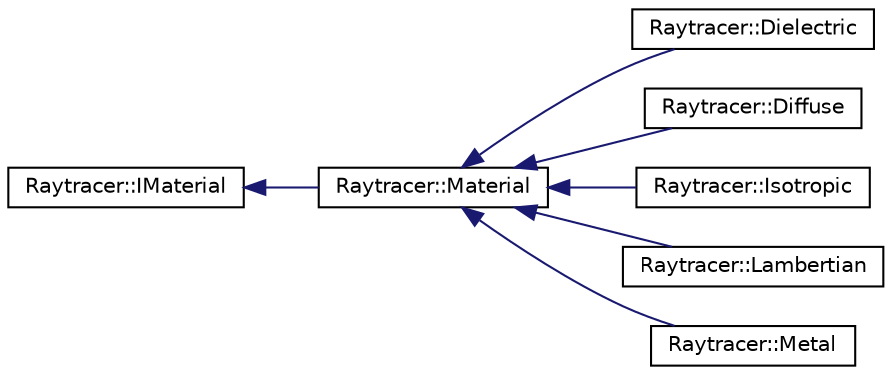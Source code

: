 digraph "Graphical Class Hierarchy"
{
 // LATEX_PDF_SIZE
  edge [fontname="Helvetica",fontsize="10",labelfontname="Helvetica",labelfontsize="10"];
  node [fontname="Helvetica",fontsize="10",shape=record];
  rankdir="LR";
  Node0 [label="Raytracer::IMaterial",height=0.2,width=0.4,color="black", fillcolor="white", style="filled",URL="$classRaytracer_1_1IMaterial.html",tooltip="An interface for materials in the raytracer."];
  Node0 -> Node1 [dir="back",color="midnightblue",fontsize="10",style="solid",fontname="Helvetica"];
  Node1 [label="Raytracer::Material",height=0.2,width=0.4,color="black", fillcolor="white", style="filled",URL="$classRaytracer_1_1Material.html",tooltip=" "];
  Node1 -> Node2 [dir="back",color="midnightblue",fontsize="10",style="solid",fontname="Helvetica"];
  Node2 [label="Raytracer::Dielectric",height=0.2,width=0.4,color="black", fillcolor="white", style="filled",URL="$classRaytracer_1_1Dielectric.html",tooltip=" "];
  Node1 -> Node3 [dir="back",color="midnightblue",fontsize="10",style="solid",fontname="Helvetica"];
  Node3 [label="Raytracer::Diffuse",height=0.2,width=0.4,color="black", fillcolor="white", style="filled",URL="$classRaytracer_1_1Diffuse.html",tooltip="A class that represents a diffuse material in the raytracer."];
  Node1 -> Node4 [dir="back",color="midnightblue",fontsize="10",style="solid",fontname="Helvetica"];
  Node4 [label="Raytracer::Isotropic",height=0.2,width=0.4,color="black", fillcolor="white", style="filled",URL="$classRaytracer_1_1Isotropic.html",tooltip="A class that represents an isotropic material in the raytracer."];
  Node1 -> Node5 [dir="back",color="midnightblue",fontsize="10",style="solid",fontname="Helvetica"];
  Node5 [label="Raytracer::Lambertian",height=0.2,width=0.4,color="black", fillcolor="white", style="filled",URL="$classRaytracer_1_1Lambertian.html",tooltip="A class that represents a Lambertian material in the raytracer."];
  Node1 -> Node6 [dir="back",color="midnightblue",fontsize="10",style="solid",fontname="Helvetica"];
  Node6 [label="Raytracer::Metal",height=0.2,width=0.4,color="black", fillcolor="white", style="filled",URL="$classRaytracer_1_1Metal.html",tooltip="A class that represents a metal material in the raytracer."];
}
